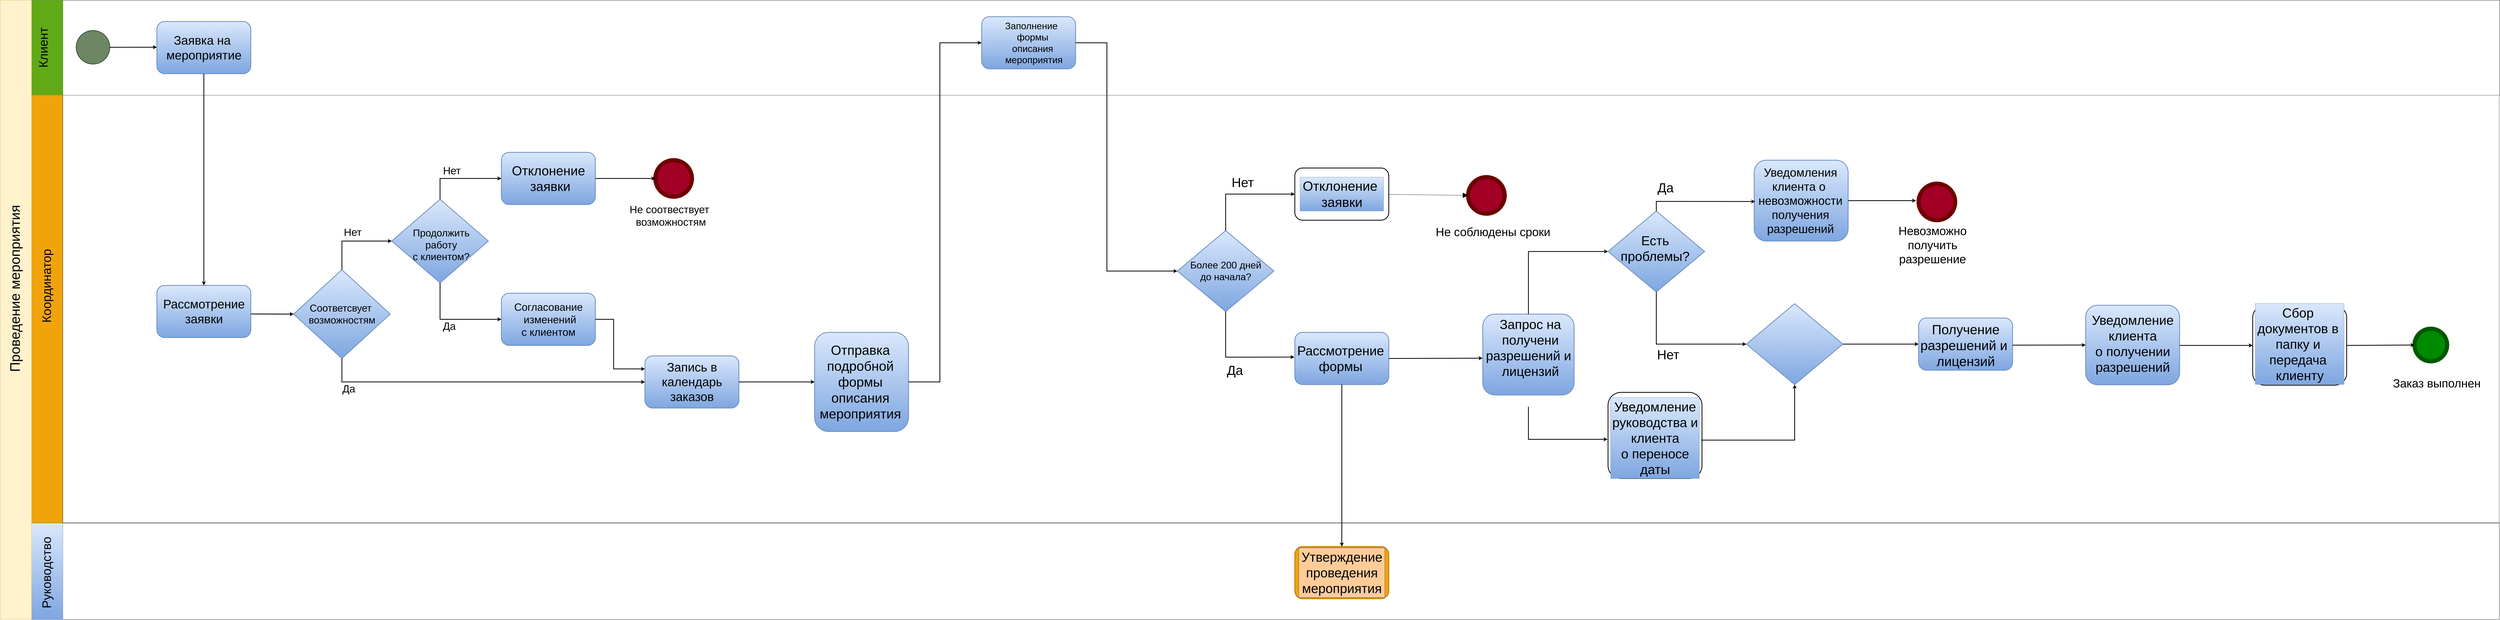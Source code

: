 <mxfile version="13.9.9" type="device"><diagram id="qdeeEwb0uIFTj2sBSsEz" name="Страница 1"><mxGraphModel dx="9480" dy="5707" grid="0" gridSize="10" guides="1" tooltips="1" connect="1" arrows="1" fold="1" page="1" pageScale="1" pageWidth="4681" pageHeight="3300" math="0" shadow="0"><root><mxCell id="0"/><mxCell id="1" parent="0"/><mxCell id="b-p6tSMhK4y4qtoPObwx-7" value="" style="rounded=0;whiteSpace=wrap;html=1;fontSize=25;fillOpacity=0;" parent="1" vertex="1"><mxGeometry x="400" y="157" width="9336" height="364" as="geometry"/></mxCell><mxCell id="b-p6tSMhK4y4qtoPObwx-9" value="" style="rounded=0;whiteSpace=wrap;html=1;fontSize=25;fillColor=#60a917;strokeColor=#2D7600;fontColor=#ffffff;" parent="1" vertex="1"><mxGeometry x="280" y="157" width="120" height="363" as="geometry"/></mxCell><mxCell id="b-p6tSMhK4y4qtoPObwx-10" value="Клиент" style="text;html=1;align=center;verticalAlign=middle;resizable=0;points=[];autosize=1;strokeColor=none;fillColor=none;fontSize=47;rotation=-90;" parent="1" vertex="1"><mxGeometry x="240" y="308.5" width="170" height="60" as="geometry"/></mxCell><mxCell id="b-p6tSMhK4y4qtoPObwx-12" value="" style="rounded=0;whiteSpace=wrap;html=1;fontSize=25;fillColor=#f0a30a;strokeColor=#BD7000;fontColor=#ffffff;" parent="1" vertex="1"><mxGeometry x="280" y="520" width="120" height="1640" as="geometry"/></mxCell><mxCell id="b-p6tSMhK4y4qtoPObwx-13" value="Координатор" style="text;html=1;align=center;verticalAlign=middle;resizable=0;points=[];autosize=1;strokeColor=none;fillColor=none;fontSize=47;rotation=-90;" parent="1" vertex="1"><mxGeometry x="188" y="1222" width="300" height="60" as="geometry"/></mxCell><mxCell id="b-p6tSMhK4y4qtoPObwx-14" value="" style="rounded=0;whiteSpace=wrap;html=1;fontSize=25;fillOpacity=0;" parent="1" vertex="1"><mxGeometry x="399" y="2160" width="9336" height="371" as="geometry"/></mxCell><mxCell id="b-p6tSMhK4y4qtoPObwx-15" value="" style="rounded=0;whiteSpace=wrap;html=1;fontSize=25;gradientColor=#7ea6e0;fillColor=#dae8fc;strokeColor=#6c8ebf;" parent="1" vertex="1"><mxGeometry x="280" y="2161" width="120" height="370" as="geometry"/></mxCell><mxCell id="b-p6tSMhK4y4qtoPObwx-16" value="Руководство" style="text;html=1;align=center;verticalAlign=middle;resizable=0;points=[];autosize=1;strokeColor=none;fillColor=none;fontSize=47;rotation=-90;" parent="1" vertex="1"><mxGeometry x="193" y="2321" width="290" height="60" as="geometry"/></mxCell><mxCell id="b-p6tSMhK4y4qtoPObwx-17" value="" style="rounded=0;whiteSpace=wrap;html=1;fontSize=47;fillColor=#fff2cc;strokeColor=#d6b656;" parent="1" vertex="1"><mxGeometry x="160" y="157" width="120" height="2373" as="geometry"/></mxCell><mxCell id="b-p6tSMhK4y4qtoPObwx-18" value="" style="ellipse;whiteSpace=wrap;html=1;aspect=fixed;fontSize=47;strokeWidth=3;fillColor=#6d8764;strokeColor=#3A5431;fontColor=#ffffff;" parent="1" vertex="1"><mxGeometry x="451" y="273" width="128.5" height="128.5" as="geometry"/></mxCell><mxCell id="b-p6tSMhK4y4qtoPObwx-19" value="" style="rounded=1;whiteSpace=wrap;html=1;fontSize=47;strokeWidth=3;gradientColor=#7ea6e0;fillColor=#dae8fc;strokeColor=#6c8ebf;" parent="1" vertex="1"><mxGeometry x="760" y="238.5" width="360" height="200" as="geometry"/></mxCell><mxCell id="b-p6tSMhK4y4qtoPObwx-20" value="Заявка на&amp;nbsp;&lt;br&gt;мероприятие" style="text;html=1;align=center;verticalAlign=middle;resizable=0;points=[];autosize=1;strokeColor=none;fillColor=none;fontSize=47;" parent="1" vertex="1"><mxGeometry x="790" y="278.5" width="300" height="120" as="geometry"/></mxCell><mxCell id="b-p6tSMhK4y4qtoPObwx-23" value="" style="endArrow=classic;html=1;rounded=0;fontSize=47;strokeWidth=3;" parent="1" edge="1"><mxGeometry width="50" height="50" relative="1" as="geometry"><mxPoint x="580" y="337.25" as="sourcePoint"/><mxPoint x="760" y="337" as="targetPoint"/></mxGeometry></mxCell><mxCell id="b-p6tSMhK4y4qtoPObwx-24" value="" style="rounded=1;whiteSpace=wrap;html=1;fontSize=47;strokeWidth=3;gradientColor=#7ea6e0;fillColor=#dae8fc;strokeColor=#6c8ebf;" parent="1" vertex="1"><mxGeometry x="760" y="1250" width="360" height="200" as="geometry"/></mxCell><mxCell id="b-p6tSMhK4y4qtoPObwx-25" value="Рассмотрение&lt;br&gt;заявки" style="text;html=1;align=center;verticalAlign=middle;resizable=0;points=[];autosize=1;strokeColor=none;fillColor=none;fontSize=47;" parent="1" vertex="1"><mxGeometry x="775" y="1290" width="330" height="120" as="geometry"/></mxCell><mxCell id="b-p6tSMhK4y4qtoPObwx-26" value="" style="rhombus;whiteSpace=wrap;html=1;fontSize=47;strokeWidth=3;gradientColor=#7ea6e0;fillColor=#dae8fc;strokeColor=#6c8ebf;" parent="1" vertex="1"><mxGeometry x="1284" y="1190" width="370" height="340" as="geometry"/></mxCell><mxCell id="b-p6tSMhK4y4qtoPObwx-28" value="" style="rhombus;whiteSpace=wrap;html=1;fontSize=47;strokeWidth=3;gradientColor=#7ea6e0;fillColor=#dae8fc;strokeColor=#6c8ebf;" parent="1" vertex="1"><mxGeometry x="1660" y="920" width="370" height="320" as="geometry"/></mxCell><mxCell id="b-p6tSMhK4y4qtoPObwx-33" value="Продолжить &lt;br style=&quot;font-size: 38px;&quot;&gt;работу&lt;br style=&quot;font-size: 38px;&quot;&gt;с клиентом?" style="text;html=1;align=center;verticalAlign=middle;resizable=0;points=[];autosize=1;strokeColor=none;fillColor=none;fontSize=38;" parent="1" vertex="1"><mxGeometry x="1734" y="1025" width="230" height="140" as="geometry"/></mxCell><mxCell id="b-p6tSMhK4y4qtoPObwx-35" value="" style="rounded=1;whiteSpace=wrap;html=1;fontSize=47;strokeWidth=3;gradientColor=#7ea6e0;fillColor=#dae8fc;strokeColor=#6c8ebf;" parent="1" vertex="1"><mxGeometry x="2080" y="740" width="360" height="200" as="geometry"/></mxCell><mxCell id="b-p6tSMhK4y4qtoPObwx-42" value="Соответсвует&amp;nbsp;&lt;br style=&quot;font-size: 38px;&quot;&gt;возможностям" style="text;html=1;align=center;verticalAlign=middle;resizable=0;points=[];autosize=1;strokeColor=none;fillColor=none;fontSize=38;" parent="1" vertex="1"><mxGeometry x="1334" y="1310" width="270" height="100" as="geometry"/></mxCell><mxCell id="b-p6tSMhK4y4qtoPObwx-43" value="" style="rounded=1;whiteSpace=wrap;html=1;fontSize=47;strokeWidth=3;gradientColor=#7ea6e0;fillColor=#dae8fc;strokeColor=#6c8ebf;" parent="1" vertex="1"><mxGeometry x="2080" y="1280" width="360" height="200" as="geometry"/></mxCell><mxCell id="b-p6tSMhK4y4qtoPObwx-44" value="" style="rounded=1;whiteSpace=wrap;html=1;fontSize=47;strokeWidth=3;gradientColor=#7ea6e0;fillColor=#dae8fc;strokeColor=#6c8ebf;" parent="1" vertex="1"><mxGeometry x="2630" y="1520" width="360" height="200" as="geometry"/></mxCell><mxCell id="b-p6tSMhK4y4qtoPObwx-45" value="" style="rounded=1;whiteSpace=wrap;html=1;fontSize=47;strokeWidth=3;gradientColor=#7ea6e0;fillColor=#dae8fc;strokeColor=#6c8ebf;" parent="1" vertex="1"><mxGeometry x="3280" y="1430" width="360" height="380" as="geometry"/></mxCell><mxCell id="b-p6tSMhK4y4qtoPObwx-47" value="" style="ellipse;whiteSpace=wrap;html=1;aspect=fixed;fontSize=34;strokeWidth=16;fillColor=#a20025;strokeColor=#6F0000;fontColor=#ffffff;" parent="1" vertex="1"><mxGeometry x="2670" y="770" width="140" height="140" as="geometry"/></mxCell><mxCell id="b-p6tSMhK4y4qtoPObwx-48" value="" style="endArrow=classic;html=1;rounded=0;fontSize=34;strokeWidth=3;entryX=0;entryY=0.5;entryDx=0;entryDy=0;" parent="1" target="b-p6tSMhK4y4qtoPObwx-26" edge="1"><mxGeometry width="50" height="50" relative="1" as="geometry"><mxPoint x="1120" y="1359.52" as="sourcePoint"/><mxPoint x="1520" y="1359.52" as="targetPoint"/></mxGeometry></mxCell><mxCell id="b-p6tSMhK4y4qtoPObwx-49" value="" style="endArrow=classic;html=1;rounded=0;fontSize=34;strokeWidth=3;entryX=0.5;entryY=0;entryDx=0;entryDy=0;exitX=0.5;exitY=1;exitDx=0;exitDy=0;" parent="1" source="b-p6tSMhK4y4qtoPObwx-19" target="b-p6tSMhK4y4qtoPObwx-24" edge="1"><mxGeometry width="50" height="50" relative="1" as="geometry"><mxPoint x="900" y="910" as="sourcePoint"/><mxPoint x="950" y="860" as="targetPoint"/></mxGeometry></mxCell><mxCell id="b-p6tSMhK4y4qtoPObwx-51" value="" style="endArrow=classic;html=1;rounded=0;fontSize=34;strokeWidth=3;exitX=0.5;exitY=0;exitDx=0;exitDy=0;entryX=0;entryY=0.5;entryDx=0;entryDy=0;" parent="1" source="b-p6tSMhK4y4qtoPObwx-26" target="b-p6tSMhK4y4qtoPObwx-28" edge="1"><mxGeometry width="50" height="50" relative="1" as="geometry"><mxPoint x="1660" y="1190" as="sourcePoint"/><mxPoint x="1710" y="1140" as="targetPoint"/><Array as="points"><mxPoint x="1469" y="1080"/></Array></mxGeometry></mxCell><mxCell id="b-p6tSMhK4y4qtoPObwx-52" value="Нет" style="text;html=1;align=center;verticalAlign=middle;resizable=0;points=[];autosize=1;strokeColor=none;fillColor=none;fontSize=40;" parent="1" vertex="1"><mxGeometry x="1470" y="1020" width="80" height="50" as="geometry"/></mxCell><mxCell id="b-p6tSMhK4y4qtoPObwx-53" value="" style="endArrow=classic;html=1;rounded=0;fontSize=40;strokeWidth=3;exitX=0.5;exitY=0;exitDx=0;exitDy=0;entryX=0;entryY=0.5;entryDx=0;entryDy=0;" parent="1" source="b-p6tSMhK4y4qtoPObwx-28" target="b-p6tSMhK4y4qtoPObwx-35" edge="1"><mxGeometry width="50" height="50" relative="1" as="geometry"><mxPoint x="1840" y="970" as="sourcePoint"/><mxPoint x="2200" y="610" as="targetPoint"/><Array as="points"><mxPoint x="1845" y="840"/></Array></mxGeometry></mxCell><mxCell id="b-p6tSMhK4y4qtoPObwx-54" value="Отклонение&lt;br style=&quot;font-size: 50px;&quot;&gt;&amp;nbsp;заявки" style="text;html=1;align=center;verticalAlign=middle;resizable=0;points=[];autosize=1;strokeColor=none;fillColor=none;fontSize=50;" parent="1" vertex="1"><mxGeometry x="2110" y="775" width="300" height="130" as="geometry"/></mxCell><mxCell id="b-p6tSMhK4y4qtoPObwx-55" value="Нет" style="text;html=1;align=center;verticalAlign=middle;resizable=0;points=[];autosize=1;strokeColor=none;fillColor=none;fontSize=40;" parent="1" vertex="1"><mxGeometry x="1850" y="784" width="80" height="50" as="geometry"/></mxCell><mxCell id="b-p6tSMhK4y4qtoPObwx-56" value="" style="endArrow=classic;html=1;rounded=0;fontSize=50;strokeWidth=3;exitX=1;exitY=0.5;exitDx=0;exitDy=0;entryX=0;entryY=0.5;entryDx=0;entryDy=0;" parent="1" source="b-p6tSMhK4y4qtoPObwx-35" target="b-p6tSMhK4y4qtoPObwx-47" edge="1"><mxGeometry width="50" height="50" relative="1" as="geometry"><mxPoint x="2990" y="300" as="sourcePoint"/><mxPoint x="3040" y="250" as="targetPoint"/></mxGeometry></mxCell><mxCell id="b-p6tSMhK4y4qtoPObwx-57" value="Не соотвествует&amp;nbsp;&lt;br style=&quot;font-size: 40px;&quot;&gt;возможностям" style="text;html=1;align=center;verticalAlign=middle;resizable=0;points=[];autosize=1;strokeColor=none;fillColor=none;fontSize=40;" parent="1" vertex="1"><mxGeometry x="2564" y="932" width="330" height="100" as="geometry"/></mxCell><mxCell id="b-p6tSMhK4y4qtoPObwx-58" value="" style="endArrow=classic;html=1;rounded=0;fontSize=40;strokeWidth=3;exitX=0.5;exitY=1;exitDx=0;exitDy=0;entryX=0;entryY=0.5;entryDx=0;entryDy=0;" parent="1" source="b-p6tSMhK4y4qtoPObwx-28" target="b-p6tSMhK4y4qtoPObwx-43" edge="1"><mxGeometry width="50" height="50" relative="1" as="geometry"><mxPoint x="1480" y="730" as="sourcePoint"/><mxPoint x="1530" y="680" as="targetPoint"/><Array as="points"><mxPoint x="1845" y="1380"/></Array></mxGeometry></mxCell><mxCell id="b-p6tSMhK4y4qtoPObwx-59" value="Да" style="text;html=1;align=center;verticalAlign=middle;resizable=0;points=[];autosize=1;strokeColor=none;fillColor=none;fontSize=40;" parent="1" vertex="1"><mxGeometry x="1845" y="1380" width="70" height="50" as="geometry"/></mxCell><mxCell id="b-p6tSMhK4y4qtoPObwx-60" value="" style="endArrow=classic;html=1;rounded=0;fontSize=40;strokeWidth=3;exitX=0.5;exitY=1;exitDx=0;exitDy=0;entryX=0;entryY=0.5;entryDx=0;entryDy=0;" parent="1" source="b-p6tSMhK4y4qtoPObwx-26" target="b-p6tSMhK4y4qtoPObwx-44" edge="1"><mxGeometry width="50" height="50" relative="1" as="geometry"><mxPoint x="1700" y="1220" as="sourcePoint"/><mxPoint x="1750" y="1170" as="targetPoint"/><Array as="points"><mxPoint x="1469" y="1620"/></Array></mxGeometry></mxCell><mxCell id="b-p6tSMhK4y4qtoPObwx-61" value="Да" style="text;html=1;align=center;verticalAlign=middle;resizable=0;points=[];autosize=1;strokeColor=none;fillColor=none;fontSize=40;" parent="1" vertex="1"><mxGeometry x="1460" y="1620" width="70" height="50" as="geometry"/></mxCell><mxCell id="b-p6tSMhK4y4qtoPObwx-62" value="" style="endArrow=classic;html=1;rounded=0;fontSize=40;strokeWidth=3;exitX=1;exitY=0.5;exitDx=0;exitDy=0;entryX=0;entryY=0.5;entryDx=0;entryDy=0;" parent="1" source="b-p6tSMhK4y4qtoPObwx-44" target="b-p6tSMhK4y4qtoPObwx-45" edge="1"><mxGeometry width="50" height="50" relative="1" as="geometry"><mxPoint x="2350" y="1060" as="sourcePoint"/><mxPoint x="2400" y="1010" as="targetPoint"/></mxGeometry></mxCell><mxCell id="b-p6tSMhK4y4qtoPObwx-63" value="" style="endArrow=classic;html=1;rounded=0;fontSize=40;strokeWidth=3;exitX=1;exitY=0.5;exitDx=0;exitDy=0;entryX=0;entryY=0.25;entryDx=0;entryDy=0;" parent="1" source="b-p6tSMhK4y4qtoPObwx-43" target="b-p6tSMhK4y4qtoPObwx-44" edge="1"><mxGeometry width="50" height="50" relative="1" as="geometry"><mxPoint x="2890" y="1330" as="sourcePoint"/><mxPoint x="2940" y="1280" as="targetPoint"/><Array as="points"><mxPoint x="2510" y="1380"/><mxPoint x="2510" y="1570"/></Array></mxGeometry></mxCell><mxCell id="b-p6tSMhK4y4qtoPObwx-64" value="Согласование&lt;br&gt;&amp;nbsp;изменений&lt;br&gt;с клиентом" style="text;html=1;align=center;verticalAlign=middle;resizable=0;points=[];autosize=1;strokeColor=none;fillColor=none;fontSize=40;" parent="1" vertex="1"><mxGeometry x="2120" y="1305" width="280" height="150" as="geometry"/></mxCell><mxCell id="b-p6tSMhK4y4qtoPObwx-65" value="Запись в&lt;br style=&quot;font-size: 47px;&quot;&gt;календарь&lt;br style=&quot;font-size: 47px;&quot;&gt;заказов" style="text;html=1;align=center;verticalAlign=middle;resizable=0;points=[];autosize=1;strokeColor=none;fillColor=none;fontSize=47;" parent="1" vertex="1"><mxGeometry x="2685" y="1535" width="250" height="170" as="geometry"/></mxCell><mxCell id="b-p6tSMhK4y4qtoPObwx-66" value="Отправка &lt;br style=&quot;font-size: 51px;&quot;&gt;подробной &lt;br style=&quot;font-size: 51px;&quot;&gt;формы &lt;br style=&quot;font-size: 51px;&quot;&gt;описания&lt;br style=&quot;font-size: 51px;&quot;&gt;мероприятия" style="text;html=1;align=center;verticalAlign=middle;resizable=0;points=[];autosize=1;strokeColor=none;fillColor=none;fontSize=51;" parent="1" vertex="1"><mxGeometry x="3290" y="1465" width="330" height="310" as="geometry"/></mxCell><mxCell id="b-p6tSMhK4y4qtoPObwx-67" value="" style="rounded=1;whiteSpace=wrap;html=1;fontSize=47;strokeWidth=3;gradientColor=#7ea6e0;fillColor=#dae8fc;strokeColor=#6c8ebf;" parent="1" vertex="1"><mxGeometry x="3920" y="220" width="360" height="200" as="geometry"/></mxCell><mxCell id="b-p6tSMhK4y4qtoPObwx-68" value="Заполнение&amp;nbsp;&lt;br style=&quot;font-size: 36px;&quot;&gt;формы&lt;br style=&quot;font-size: 36px;&quot;&gt;описания&lt;br style=&quot;font-size: 36px;&quot;&gt;&amp;nbsp;мероприятия" style="text;html=1;align=center;verticalAlign=middle;resizable=0;points=[];autosize=1;strokeColor=none;fillColor=none;fontSize=36;" parent="1" vertex="1"><mxGeometry x="3990" y="230" width="250" height="180" as="geometry"/></mxCell><mxCell id="b-p6tSMhK4y4qtoPObwx-69" value="" style="endArrow=classic;html=1;rounded=0;fontSize=36;strokeWidth=3;exitX=1;exitY=0.5;exitDx=0;exitDy=0;entryX=0;entryY=0.5;entryDx=0;entryDy=0;" parent="1" source="b-p6tSMhK4y4qtoPObwx-45" target="b-p6tSMhK4y4qtoPObwx-67" edge="1"><mxGeometry width="50" height="50" relative="1" as="geometry"><mxPoint x="3510" y="1120" as="sourcePoint"/><mxPoint x="3560" y="1070" as="targetPoint"/><Array as="points"><mxPoint x="3760" y="1620"/><mxPoint x="3760" y="320"/></Array></mxGeometry></mxCell><mxCell id="b-p6tSMhK4y4qtoPObwx-70" value="" style="rhombus;whiteSpace=wrap;html=1;fontSize=47;strokeWidth=3;gradientColor=#7ea6e0;fillColor=#dae8fc;strokeColor=#6c8ebf;" parent="1" vertex="1"><mxGeometry x="4670" y="1040" width="370" height="310" as="geometry"/></mxCell><mxCell id="b-p6tSMhK4y4qtoPObwx-71" value="Более 200 дней&lt;br style=&quot;font-size: 37px;&quot;&gt;до начала?" style="text;html=1;align=center;verticalAlign=middle;resizable=0;points=[];autosize=1;strokeColor=none;fillColor=none;fontSize=37;" parent="1" vertex="1"><mxGeometry x="4710" y="1150" width="290" height="90" as="geometry"/></mxCell><mxCell id="b-p6tSMhK4y4qtoPObwx-72" value="" style="endArrow=classic;html=1;rounded=0;fontSize=36;strokeWidth=3;entryX=0;entryY=0.5;entryDx=0;entryDy=0;exitX=1;exitY=0.5;exitDx=0;exitDy=0;" parent="1" source="b-p6tSMhK4y4qtoPObwx-67" target="b-p6tSMhK4y4qtoPObwx-70" edge="1"><mxGeometry width="50" height="50" relative="1" as="geometry"><mxPoint x="3640" y="1390" as="sourcePoint"/><mxPoint x="3690" y="1340" as="targetPoint"/><Array as="points"><mxPoint x="4400" y="320"/><mxPoint x="4400" y="1195"/></Array></mxGeometry></mxCell><mxCell id="b-p6tSMhK4y4qtoPObwx-73" value="" style="rounded=1;whiteSpace=wrap;html=1;fontSize=47;strokeWidth=3;" parent="1" vertex="1"><mxGeometry x="5120" y="800" width="360" height="200" as="geometry"/></mxCell><mxCell id="b-p6tSMhK4y4qtoPObwx-74" value="" style="rounded=1;whiteSpace=wrap;html=1;fontSize=47;strokeWidth=3;gradientColor=#7ea6e0;fillColor=#dae8fc;strokeColor=#6c8ebf;" parent="1" vertex="1"><mxGeometry x="5120" y="1430" width="360" height="200" as="geometry"/></mxCell><mxCell id="b-p6tSMhK4y4qtoPObwx-75" value="Отклонение&amp;nbsp;&lt;br style=&quot;font-size: 51px;&quot;&gt;заявки" style="text;html=1;align=center;verticalAlign=middle;resizable=0;points=[];autosize=1;strokeColor=#6c8ebf;fillColor=#dae8fc;fontSize=51;gradientColor=#7ea6e0;" parent="1" vertex="1"><mxGeometry x="5140" y="835" width="320" height="130" as="geometry"/></mxCell><mxCell id="b-p6tSMhK4y4qtoPObwx-76" value="Рассмотрение&lt;br style=&quot;font-size: 50px;&quot;&gt;формы" style="text;html=1;align=center;verticalAlign=middle;resizable=0;points=[];autosize=1;strokeColor=none;fillColor=none;fontSize=50;" parent="1" vertex="1"><mxGeometry x="5120" y="1465" width="350" height="130" as="geometry"/></mxCell><mxCell id="b-p6tSMhK4y4qtoPObwx-77" value="" style="endArrow=classic;html=1;rounded=0;fontSize=50;strokeWidth=3;exitX=0.5;exitY=0;exitDx=0;exitDy=0;entryX=0;entryY=0.5;entryDx=0;entryDy=0;" parent="1" source="b-p6tSMhK4y4qtoPObwx-70" target="b-p6tSMhK4y4qtoPObwx-73" edge="1"><mxGeometry width="50" height="50" relative="1" as="geometry"><mxPoint x="5200" y="1400" as="sourcePoint"/><mxPoint x="5250" y="1350" as="targetPoint"/><Array as="points"><mxPoint x="4855" y="900"/></Array></mxGeometry></mxCell><mxCell id="b-p6tSMhK4y4qtoPObwx-78" value="" style="endArrow=classic;html=1;rounded=0;fontSize=50;strokeWidth=3;exitX=0.5;exitY=1;exitDx=0;exitDy=0;entryX=-0.005;entryY=0.46;entryDx=0;entryDy=0;entryPerimeter=0;" parent="1" source="b-p6tSMhK4y4qtoPObwx-70" target="b-p6tSMhK4y4qtoPObwx-76" edge="1"><mxGeometry width="50" height="50" relative="1" as="geometry"><mxPoint x="5200" y="1400" as="sourcePoint"/><mxPoint x="5250" y="1350" as="targetPoint"/><Array as="points"><mxPoint x="4855" y="1525"/></Array></mxGeometry></mxCell><mxCell id="b-p6tSMhK4y4qtoPObwx-80" value="" style="rounded=1;whiteSpace=wrap;html=1;fontSize=47;strokeWidth=3;fillColor=#f0a30a;strokeColor=#BD7000;fontColor=#ffffff;" parent="1" vertex="1"><mxGeometry x="5120" y="2251" width="360" height="200" as="geometry"/></mxCell><mxCell id="b-p6tSMhK4y4qtoPObwx-81" value="Утверждение&lt;br&gt;проведения&lt;br&gt;мероприятия" style="text;html=1;align=center;verticalAlign=middle;resizable=0;points=[];autosize=1;strokeColor=#36393d;fillColor=#ffcc99;fontSize=50;" parent="1" vertex="1"><mxGeometry x="5135" y="2256" width="330" height="190" as="geometry"/></mxCell><mxCell id="b-p6tSMhK4y4qtoPObwx-82" value="" style="endArrow=classic;html=1;rounded=0;fontSize=50;strokeWidth=3;exitX=0.5;exitY=1;exitDx=0;exitDy=0;entryX=0.5;entryY=0;entryDx=0;entryDy=0;" parent="1" source="b-p6tSMhK4y4qtoPObwx-74" target="b-p6tSMhK4y4qtoPObwx-80" edge="1"><mxGeometry width="50" height="50" relative="1" as="geometry"><mxPoint x="3960" y="1590" as="sourcePoint"/><mxPoint x="4010" y="1540" as="targetPoint"/></mxGeometry></mxCell><mxCell id="b-p6tSMhK4y4qtoPObwx-83" value="" style="rounded=1;whiteSpace=wrap;html=1;fontSize=47;strokeWidth=3;gradientColor=#7ea6e0;fillColor=#dae8fc;strokeColor=#6c8ebf;" parent="1" vertex="1"><mxGeometry x="5840" y="1360" width="350" height="310" as="geometry"/></mxCell><mxCell id="b-p6tSMhK4y4qtoPObwx-84" value="Запрос на&lt;br&gt;получени&lt;br&gt;разрешений и&amp;nbsp;&lt;br&gt;лицензий" style="text;html=1;align=center;verticalAlign=middle;resizable=0;points=[];autosize=1;strokeColor=none;fillColor=none;fontSize=50;" parent="1" vertex="1"><mxGeometry x="5842" y="1364" width="360" height="250" as="geometry"/></mxCell><mxCell id="b-p6tSMhK4y4qtoPObwx-85" value="" style="shape=image;verticalLabelPosition=bottom;labelBackgroundColor=default;verticalAlign=top;aspect=fixed;imageAspect=0;image=https://www.elma-bpm.ru/upload/blog/632/ortsgkch.%20gtjbjrg-lieljx_zcyl.png;" parent="1" vertex="1"><mxGeometry x="5962.5" y="1610" width="105" height="105" as="geometry"/></mxCell><mxCell id="b-p6tSMhK4y4qtoPObwx-87" value="" style="endArrow=classic;html=1;rounded=0;fontSize=39;strokeWidth=3;exitX=1;exitY=0.5;exitDx=0;exitDy=0;entryX=-0.007;entryY=0.66;entryDx=0;entryDy=0;entryPerimeter=0;" parent="1" source="b-p6tSMhK4y4qtoPObwx-74" target="b-p6tSMhK4y4qtoPObwx-84" edge="1"><mxGeometry width="50" height="50" relative="1" as="geometry"><mxPoint x="5450" y="1610" as="sourcePoint"/><mxPoint x="5500" y="1560" as="targetPoint"/></mxGeometry></mxCell><mxCell id="b-p6tSMhK4y4qtoPObwx-88" value="" style="rounded=1;whiteSpace=wrap;html=1;fontSize=47;strokeWidth=3;" parent="1" vertex="1"><mxGeometry x="6320" y="1660" width="360" height="330" as="geometry"/></mxCell><mxCell id="b-p6tSMhK4y4qtoPObwx-89" value="Уведомление&lt;br&gt;руководства и&lt;br&gt;клиента&lt;br&gt;о переносе&lt;br&gt;даты" style="text;html=1;align=center;verticalAlign=middle;resizable=0;points=[];autosize=1;strokeColor=#6c8ebf;fillColor=#dae8fc;fontSize=50;gradientColor=#7ea6e0;" parent="1" vertex="1"><mxGeometry x="6330" y="1680" width="340" height="310" as="geometry"/></mxCell><mxCell id="b-p6tSMhK4y4qtoPObwx-91" value="" style="endArrow=classic;html=1;rounded=0;fontSize=47;strokeWidth=3;exitX=0.5;exitY=1;exitDx=0;exitDy=0;entryX=-0.035;entryY=0.516;entryDx=0;entryDy=0;entryPerimeter=0;" parent="1" source="b-p6tSMhK4y4qtoPObwx-85" target="b-p6tSMhK4y4qtoPObwx-89" edge="1"><mxGeometry width="50" height="50" relative="1" as="geometry"><mxPoint x="4750" y="1900" as="sourcePoint"/><mxPoint x="4800" y="1850" as="targetPoint"/><Array as="points"><mxPoint x="6015" y="1840"/></Array></mxGeometry></mxCell><mxCell id="b-p6tSMhK4y4qtoPObwx-93" value="" style="rhombus;whiteSpace=wrap;html=1;fontSize=47;strokeWidth=3;gradientColor=#7ea6e0;fillColor=#dae8fc;strokeColor=#6c8ebf;" parent="1" vertex="1"><mxGeometry x="6320" y="965" width="370" height="310" as="geometry"/></mxCell><mxCell id="b-p6tSMhK4y4qtoPObwx-94" value="Есть&lt;br style=&quot;font-size: 50px;&quot;&gt;проблемы?" style="text;html=1;align=center;verticalAlign=middle;resizable=0;points=[];autosize=1;strokeColor=none;fillColor=none;fontSize=50;" parent="1" vertex="1"><mxGeometry x="6360" y="1043" width="280" height="130" as="geometry"/></mxCell><mxCell id="b-p6tSMhK4y4qtoPObwx-95" value="" style="endArrow=classic;html=1;rounded=0;fontSize=50;strokeWidth=3;exitX=0.5;exitY=0;exitDx=0;exitDy=0;entryX=0;entryY=0.5;entryDx=0;entryDy=0;" parent="1" source="b-p6tSMhK4y4qtoPObwx-83" target="b-p6tSMhK4y4qtoPObwx-93" edge="1"><mxGeometry width="50" height="50" relative="1" as="geometry"><mxPoint x="5900" y="1610" as="sourcePoint"/><mxPoint x="5950" y="1560" as="targetPoint"/><Array as="points"><mxPoint x="6015" y="1120"/></Array></mxGeometry></mxCell><mxCell id="b-p6tSMhK4y4qtoPObwx-97" value="" style="rhombus;whiteSpace=wrap;html=1;fontSize=47;strokeWidth=3;gradientColor=#7ea6e0;fillColor=#dae8fc;strokeColor=#6c8ebf;" parent="1" vertex="1"><mxGeometry x="6850" y="1320" width="370" height="310" as="geometry"/></mxCell><mxCell id="b-p6tSMhK4y4qtoPObwx-98" value="" style="endArrow=classic;html=1;rounded=0;fontSize=50;strokeWidth=3;exitX=1.02;exitY=0.526;exitDx=0;exitDy=0;exitPerimeter=0;entryX=0.5;entryY=1;entryDx=0;entryDy=0;" parent="1" source="b-p6tSMhK4y4qtoPObwx-89" target="b-p6tSMhK4y4qtoPObwx-97" edge="1"><mxGeometry width="50" height="50" relative="1" as="geometry"><mxPoint x="6790" y="1680" as="sourcePoint"/><mxPoint x="6840" y="1630" as="targetPoint"/><Array as="points"><mxPoint x="7035" y="1843"/></Array></mxGeometry></mxCell><mxCell id="b-p6tSMhK4y4qtoPObwx-99" value="" style="endArrow=classic;html=1;rounded=0;fontSize=50;strokeWidth=3;exitX=0.5;exitY=1;exitDx=0;exitDy=0;entryX=0;entryY=0.5;entryDx=0;entryDy=0;" parent="1" source="b-p6tSMhK4y4qtoPObwx-93" target="b-p6tSMhK4y4qtoPObwx-97" edge="1"><mxGeometry width="50" height="50" relative="1" as="geometry"><mxPoint x="6790" y="1680" as="sourcePoint"/><mxPoint x="6840" y="1630" as="targetPoint"/><Array as="points"><mxPoint x="6505" y="1475"/></Array></mxGeometry></mxCell><mxCell id="b-p6tSMhK4y4qtoPObwx-100" value="Да" style="text;html=1;align=center;verticalAlign=middle;resizable=0;points=[];autosize=1;strokeColor=none;fillColor=none;fontSize=50;" parent="1" vertex="1"><mxGeometry x="4850" y="1540" width="80" height="70" as="geometry"/></mxCell><mxCell id="b-p6tSMhK4y4qtoPObwx-101" value="Нет" style="text;html=1;align=center;verticalAlign=middle;resizable=0;points=[];autosize=1;strokeColor=none;fillColor=none;fontSize=50;" parent="1" vertex="1"><mxGeometry x="4870" y="820" width="100" height="70" as="geometry"/></mxCell><mxCell id="b-p6tSMhK4y4qtoPObwx-102" value="Нет" style="text;html=1;align=center;verticalAlign=middle;resizable=0;points=[];autosize=1;strokeColor=none;fillColor=none;fontSize=50;" parent="1" vertex="1"><mxGeometry x="6500" y="1480" width="100" height="70" as="geometry"/></mxCell><mxCell id="b-p6tSMhK4y4qtoPObwx-103" value="" style="rounded=1;whiteSpace=wrap;html=1;fontSize=47;strokeWidth=3;gradientColor=#7ea6e0;fillColor=#dae8fc;strokeColor=#6c8ebf;" parent="1" vertex="1"><mxGeometry x="6880" y="770" width="360" height="310" as="geometry"/></mxCell><mxCell id="b-p6tSMhK4y4qtoPObwx-104" value="Уведомления&lt;br style=&quot;font-size: 45px;&quot;&gt;клиента о&amp;nbsp;&lt;br style=&quot;font-size: 45px;&quot;&gt;невозможности&lt;br style=&quot;font-size: 45px;&quot;&gt;получения&lt;br style=&quot;font-size: 45px;&quot;&gt;разрешений" style="text;html=1;align=center;verticalAlign=middle;resizable=0;points=[];autosize=1;strokeColor=none;fillColor=none;fontSize=45;" parent="1" vertex="1"><mxGeometry x="6887" y="785" width="340" height="280" as="geometry"/></mxCell><mxCell id="b-p6tSMhK4y4qtoPObwx-106" value="" style="endArrow=classic;html=1;rounded=0;fontSize=45;strokeWidth=3;exitX=0.5;exitY=0;exitDx=0;exitDy=0;entryX=-0.009;entryY=0.512;entryDx=0;entryDy=0;entryPerimeter=0;" parent="1" source="b-p6tSMhK4y4qtoPObwx-93" target="b-p6tSMhK4y4qtoPObwx-104" edge="1"><mxGeometry width="50" height="50" relative="1" as="geometry"><mxPoint x="6340" y="1440" as="sourcePoint"/><mxPoint x="6390" y="1390" as="targetPoint"/><Array as="points"><mxPoint x="6505" y="928"/></Array></mxGeometry></mxCell><mxCell id="b-p6tSMhK4y4qtoPObwx-107" value="Да" style="text;html=1;align=center;verticalAlign=middle;resizable=0;points=[];autosize=1;strokeColor=none;fillColor=none;fontSize=50;" parent="1" vertex="1"><mxGeometry x="6500" y="840" width="80" height="70" as="geometry"/></mxCell><mxCell id="b-p6tSMhK4y4qtoPObwx-109" value="" style="endArrow=classic;html=1;rounded=0;fontSize=45;strokeWidth=3;exitX=1;exitY=0.5;exitDx=0;exitDy=0;entryX=0;entryY=0.5;entryDx=0;entryDy=0;" parent="1" source="b-p6tSMhK4y4qtoPObwx-103" edge="1"><mxGeometry width="50" height="50" relative="1" as="geometry"><mxPoint x="7410" y="1400" as="sourcePoint"/><mxPoint x="7500" y="925" as="targetPoint"/></mxGeometry></mxCell><mxCell id="b-p6tSMhK4y4qtoPObwx-110" value="" style="rounded=1;whiteSpace=wrap;html=1;fontSize=47;strokeWidth=3;gradientColor=#7ea6e0;fillColor=#dae8fc;strokeColor=#6c8ebf;" parent="1" vertex="1"><mxGeometry x="7510" y="1375" width="360" height="200" as="geometry"/></mxCell><mxCell id="b-p6tSMhK4y4qtoPObwx-111" value="Получение&lt;br&gt;разрешений и&amp;nbsp;&lt;br&gt;лицензий" style="text;html=1;align=center;verticalAlign=middle;resizable=0;points=[];autosize=1;strokeColor=none;fillColor=none;fontSize=51;" parent="1" vertex="1"><mxGeometry x="7510" y="1385" width="360" height="190" as="geometry"/></mxCell><mxCell id="b-p6tSMhK4y4qtoPObwx-112" value="" style="rounded=1;whiteSpace=wrap;html=1;fontSize=47;strokeWidth=3;gradientColor=#7ea6e0;fillColor=#dae8fc;strokeColor=#6c8ebf;" parent="1" vertex="1"><mxGeometry x="8150" y="1326" width="360" height="305" as="geometry"/></mxCell><mxCell id="b-p6tSMhK4y4qtoPObwx-113" value="Уведомление&lt;br&gt;клиента&lt;br&gt;о получении&lt;br&gt;разрешений" style="text;html=1;align=center;verticalAlign=middle;resizable=0;points=[];autosize=1;strokeColor=none;fillColor=none;fontSize=50;" parent="1" vertex="1"><mxGeometry x="8165" y="1348" width="330" height="250" as="geometry"/></mxCell><mxCell id="b-p6tSMhK4y4qtoPObwx-115" value="" style="endArrow=classic;html=1;rounded=0;fontSize=45;strokeWidth=3;exitX=1;exitY=0.5;exitDx=0;exitDy=0;entryX=0;entryY=0.5;entryDx=0;entryDy=0;" parent="1" source="b-p6tSMhK4y4qtoPObwx-97" target="b-p6tSMhK4y4qtoPObwx-110" edge="1"><mxGeometry width="50" height="50" relative="1" as="geometry"><mxPoint x="7220" y="1680" as="sourcePoint"/><mxPoint x="7270" y="1630" as="targetPoint"/></mxGeometry></mxCell><mxCell id="b-p6tSMhK4y4qtoPObwx-116" value="" style="endArrow=classic;html=1;rounded=0;fontSize=45;strokeWidth=3;entryX=0;entryY=0.5;entryDx=0;entryDy=0;" parent="1" target="b-p6tSMhK4y4qtoPObwx-112" edge="1"><mxGeometry width="50" height="50" relative="1" as="geometry"><mxPoint x="7870" y="1479" as="sourcePoint"/><mxPoint x="7270" y="1630" as="targetPoint"/></mxGeometry></mxCell><mxCell id="b-p6tSMhK4y4qtoPObwx-117" value="" style="rounded=1;whiteSpace=wrap;html=1;fontSize=47;strokeWidth=3;" parent="1" vertex="1"><mxGeometry x="8790" y="1327.5" width="360" height="305" as="geometry"/></mxCell><mxCell id="b-p6tSMhK4y4qtoPObwx-118" value="Сбор&amp;nbsp;&lt;br&gt;документов в&amp;nbsp;&lt;br&gt;папку и&amp;nbsp;&lt;br&gt;передача&amp;nbsp;&lt;br&gt;клиенту" style="text;html=1;align=center;verticalAlign=middle;resizable=0;points=[];autosize=1;strokeColor=#6c8ebf;fillColor=#dae8fc;fontSize=50;gradientColor=#7ea6e0;" parent="1" vertex="1"><mxGeometry x="8800" y="1319.5" width="340" height="310" as="geometry"/></mxCell><mxCell id="b-p6tSMhK4y4qtoPObwx-119" value="" style="endArrow=classic;html=1;rounded=0;fontSize=45;strokeWidth=3;entryX=0;entryY=0.5;entryDx=0;entryDy=0;" parent="1" target="b-p6tSMhK4y4qtoPObwx-117" edge="1"><mxGeometry width="50" height="50" relative="1" as="geometry"><mxPoint x="8510" y="1480" as="sourcePoint"/><mxPoint x="7910" y="1631.5" as="targetPoint"/></mxGeometry></mxCell><mxCell id="b-p6tSMhK4y4qtoPObwx-120" value="" style="ellipse;whiteSpace=wrap;html=1;aspect=fixed;fontSize=45;strokeWidth=16;fillColor=#008a00;strokeColor=#005700;fontColor=#ffffff;" parent="1" vertex="1"><mxGeometry x="9410" y="1416" width="125" height="125" as="geometry"/></mxCell><mxCell id="b-p6tSMhK4y4qtoPObwx-122" value="" style="endArrow=classic;html=1;rounded=0;fontSize=45;strokeWidth=3;exitX=1;exitY=0.5;exitDx=0;exitDy=0;entryX=0;entryY=0.5;entryDx=0;entryDy=0;" parent="1" source="b-p6tSMhK4y4qtoPObwx-117" target="b-p6tSMhK4y4qtoPObwx-120" edge="1"><mxGeometry width="50" height="50" relative="1" as="geometry"><mxPoint x="9000" y="1630" as="sourcePoint"/><mxPoint x="9050" y="1580" as="targetPoint"/></mxGeometry></mxCell><mxCell id="b-p6tSMhK4y4qtoPObwx-124" value="Невозможно&lt;br&gt;получить&lt;br&gt;разрешение" style="text;html=1;align=center;verticalAlign=middle;resizable=0;points=[];autosize=1;strokeColor=none;fillColor=none;fontSize=45;" parent="1" vertex="1"><mxGeometry x="7422.5" y="1010" width="280" height="170" as="geometry"/></mxCell><mxCell id="b-p6tSMhK4y4qtoPObwx-125" value="Заказ выполнен" style="text;html=1;align=center;verticalAlign=middle;resizable=0;points=[];autosize=1;strokeColor=none;fillColor=none;fontSize=45;" parent="1" vertex="1"><mxGeometry x="9320" y="1595" width="350" height="60" as="geometry"/></mxCell><mxCell id="b-p6tSMhK4y4qtoPObwx-201" value="" style="endArrow=classic;html=1;rounded=0;fontSize=34;strokeWidth=3;entryX=0;entryY=0.5;entryDx=0;entryDy=0;" parent="1" edge="1"><mxGeometry width="50" height="50" relative="1" as="geometry"><mxPoint x="1120" y="1359.52" as="sourcePoint"/><mxPoint x="1284" y="1360.0" as="targetPoint"/></mxGeometry></mxCell><mxCell id="b-p6tSMhK4y4qtoPObwx-202" value="" style="endArrow=classic;html=1;rounded=0;fontSize=34;strokeWidth=3;exitX=0.5;exitY=0;exitDx=0;exitDy=0;entryX=0;entryY=0.5;entryDx=0;entryDy=0;" parent="1" edge="1"><mxGeometry width="50" height="50" relative="1" as="geometry"><mxPoint x="1469" y="1190" as="sourcePoint"/><mxPoint x="1660" y="1080" as="targetPoint"/><Array as="points"><mxPoint x="1469" y="1080"/></Array></mxGeometry></mxCell><mxCell id="b-p6tSMhK4y4qtoPObwx-203" value="" style="endArrow=classic;html=1;rounded=0;fontSize=40;strokeWidth=3;exitX=0.5;exitY=0;exitDx=0;exitDy=0;entryX=0;entryY=0.5;entryDx=0;entryDy=0;" parent="1" edge="1"><mxGeometry width="50" height="50" relative="1" as="geometry"><mxPoint x="1845" y="920" as="sourcePoint"/><mxPoint x="2080" y="840" as="targetPoint"/><Array as="points"><mxPoint x="1845" y="840"/></Array></mxGeometry></mxCell><mxCell id="b-p6tSMhK4y4qtoPObwx-204" value="" style="endArrow=classic;html=1;rounded=0;fontSize=50;strokeWidth=3;exitX=1;exitY=0.5;exitDx=0;exitDy=0;entryX=0;entryY=0.5;entryDx=0;entryDy=0;" parent="1" edge="1"><mxGeometry width="50" height="50" relative="1" as="geometry"><mxPoint x="2440" y="840" as="sourcePoint"/><mxPoint x="2670" y="840" as="targetPoint"/></mxGeometry></mxCell><mxCell id="b-p6tSMhK4y4qtoPObwx-205" value="" style="endArrow=classic;html=1;rounded=0;fontSize=40;strokeWidth=3;exitX=0.5;exitY=1;exitDx=0;exitDy=0;entryX=0;entryY=0.5;entryDx=0;entryDy=0;" parent="1" edge="1"><mxGeometry width="50" height="50" relative="1" as="geometry"><mxPoint x="1845" y="1240" as="sourcePoint"/><mxPoint x="2080" y="1380.0" as="targetPoint"/><Array as="points"><mxPoint x="1845" y="1380"/></Array></mxGeometry></mxCell><mxCell id="b-p6tSMhK4y4qtoPObwx-206" value="Проведение мероприятия" style="text;html=1;align=center;verticalAlign=middle;resizable=0;points=[];autosize=1;strokeColor=none;fillColor=none;fontSize=53;rotation=-90;" parent="1" vertex="1"><mxGeometry x="-109" y="1228" width="650" height="68" as="geometry"/></mxCell><mxCell id="b-p6tSMhK4y4qtoPObwx-198" value="" style="rounded=0;whiteSpace=wrap;html=1;fontSize=25;fillOpacity=0;fontStyle=1;fillColor=#ffcc99;strokeColor=#36393d;" parent="1" vertex="1"><mxGeometry x="399" y="521" width="9335" height="1640" as="geometry"/></mxCell><mxCell id="3FwfV3AdBq-9nH5UrW50-2" value="" style="ellipse;whiteSpace=wrap;html=1;aspect=fixed;fontSize=34;strokeWidth=16;fillColor=#a20025;strokeColor=#6F0000;fontColor=#ffffff;" vertex="1" parent="1"><mxGeometry x="5784" y="835" width="140" height="140" as="geometry"/></mxCell><mxCell id="3FwfV3AdBq-9nH5UrW50-3" value="" style="endArrow=block;html=1;entryX=0;entryY=0.5;entryDx=0;entryDy=0;endFill=1;endSize=18;" edge="1" parent="1" target="3FwfV3AdBq-9nH5UrW50-2"><mxGeometry width="50" height="50" relative="1" as="geometry"><mxPoint x="5480" y="901" as="sourcePoint"/><mxPoint x="5684" y="729" as="targetPoint"/></mxGeometry></mxCell><mxCell id="3FwfV3AdBq-9nH5UrW50-4" value="Не соблюдены сроки" style="text;html=1;align=center;verticalAlign=middle;resizable=0;points=[];autosize=1;strokeColor=none;fillColor=none;fontSize=45;" vertex="1" parent="1"><mxGeometry x="5654" y="1016" width="449" height="58" as="geometry"/></mxCell><mxCell id="3FwfV3AdBq-9nH5UrW50-5" value="" style="ellipse;whiteSpace=wrap;html=1;aspect=fixed;fontSize=34;strokeWidth=16;fillColor=#a20025;strokeColor=#6F0000;fontColor=#ffffff;" vertex="1" parent="1"><mxGeometry x="7510" y="860" width="140" height="140" as="geometry"/></mxCell></root></mxGraphModel></diagram></mxfile>